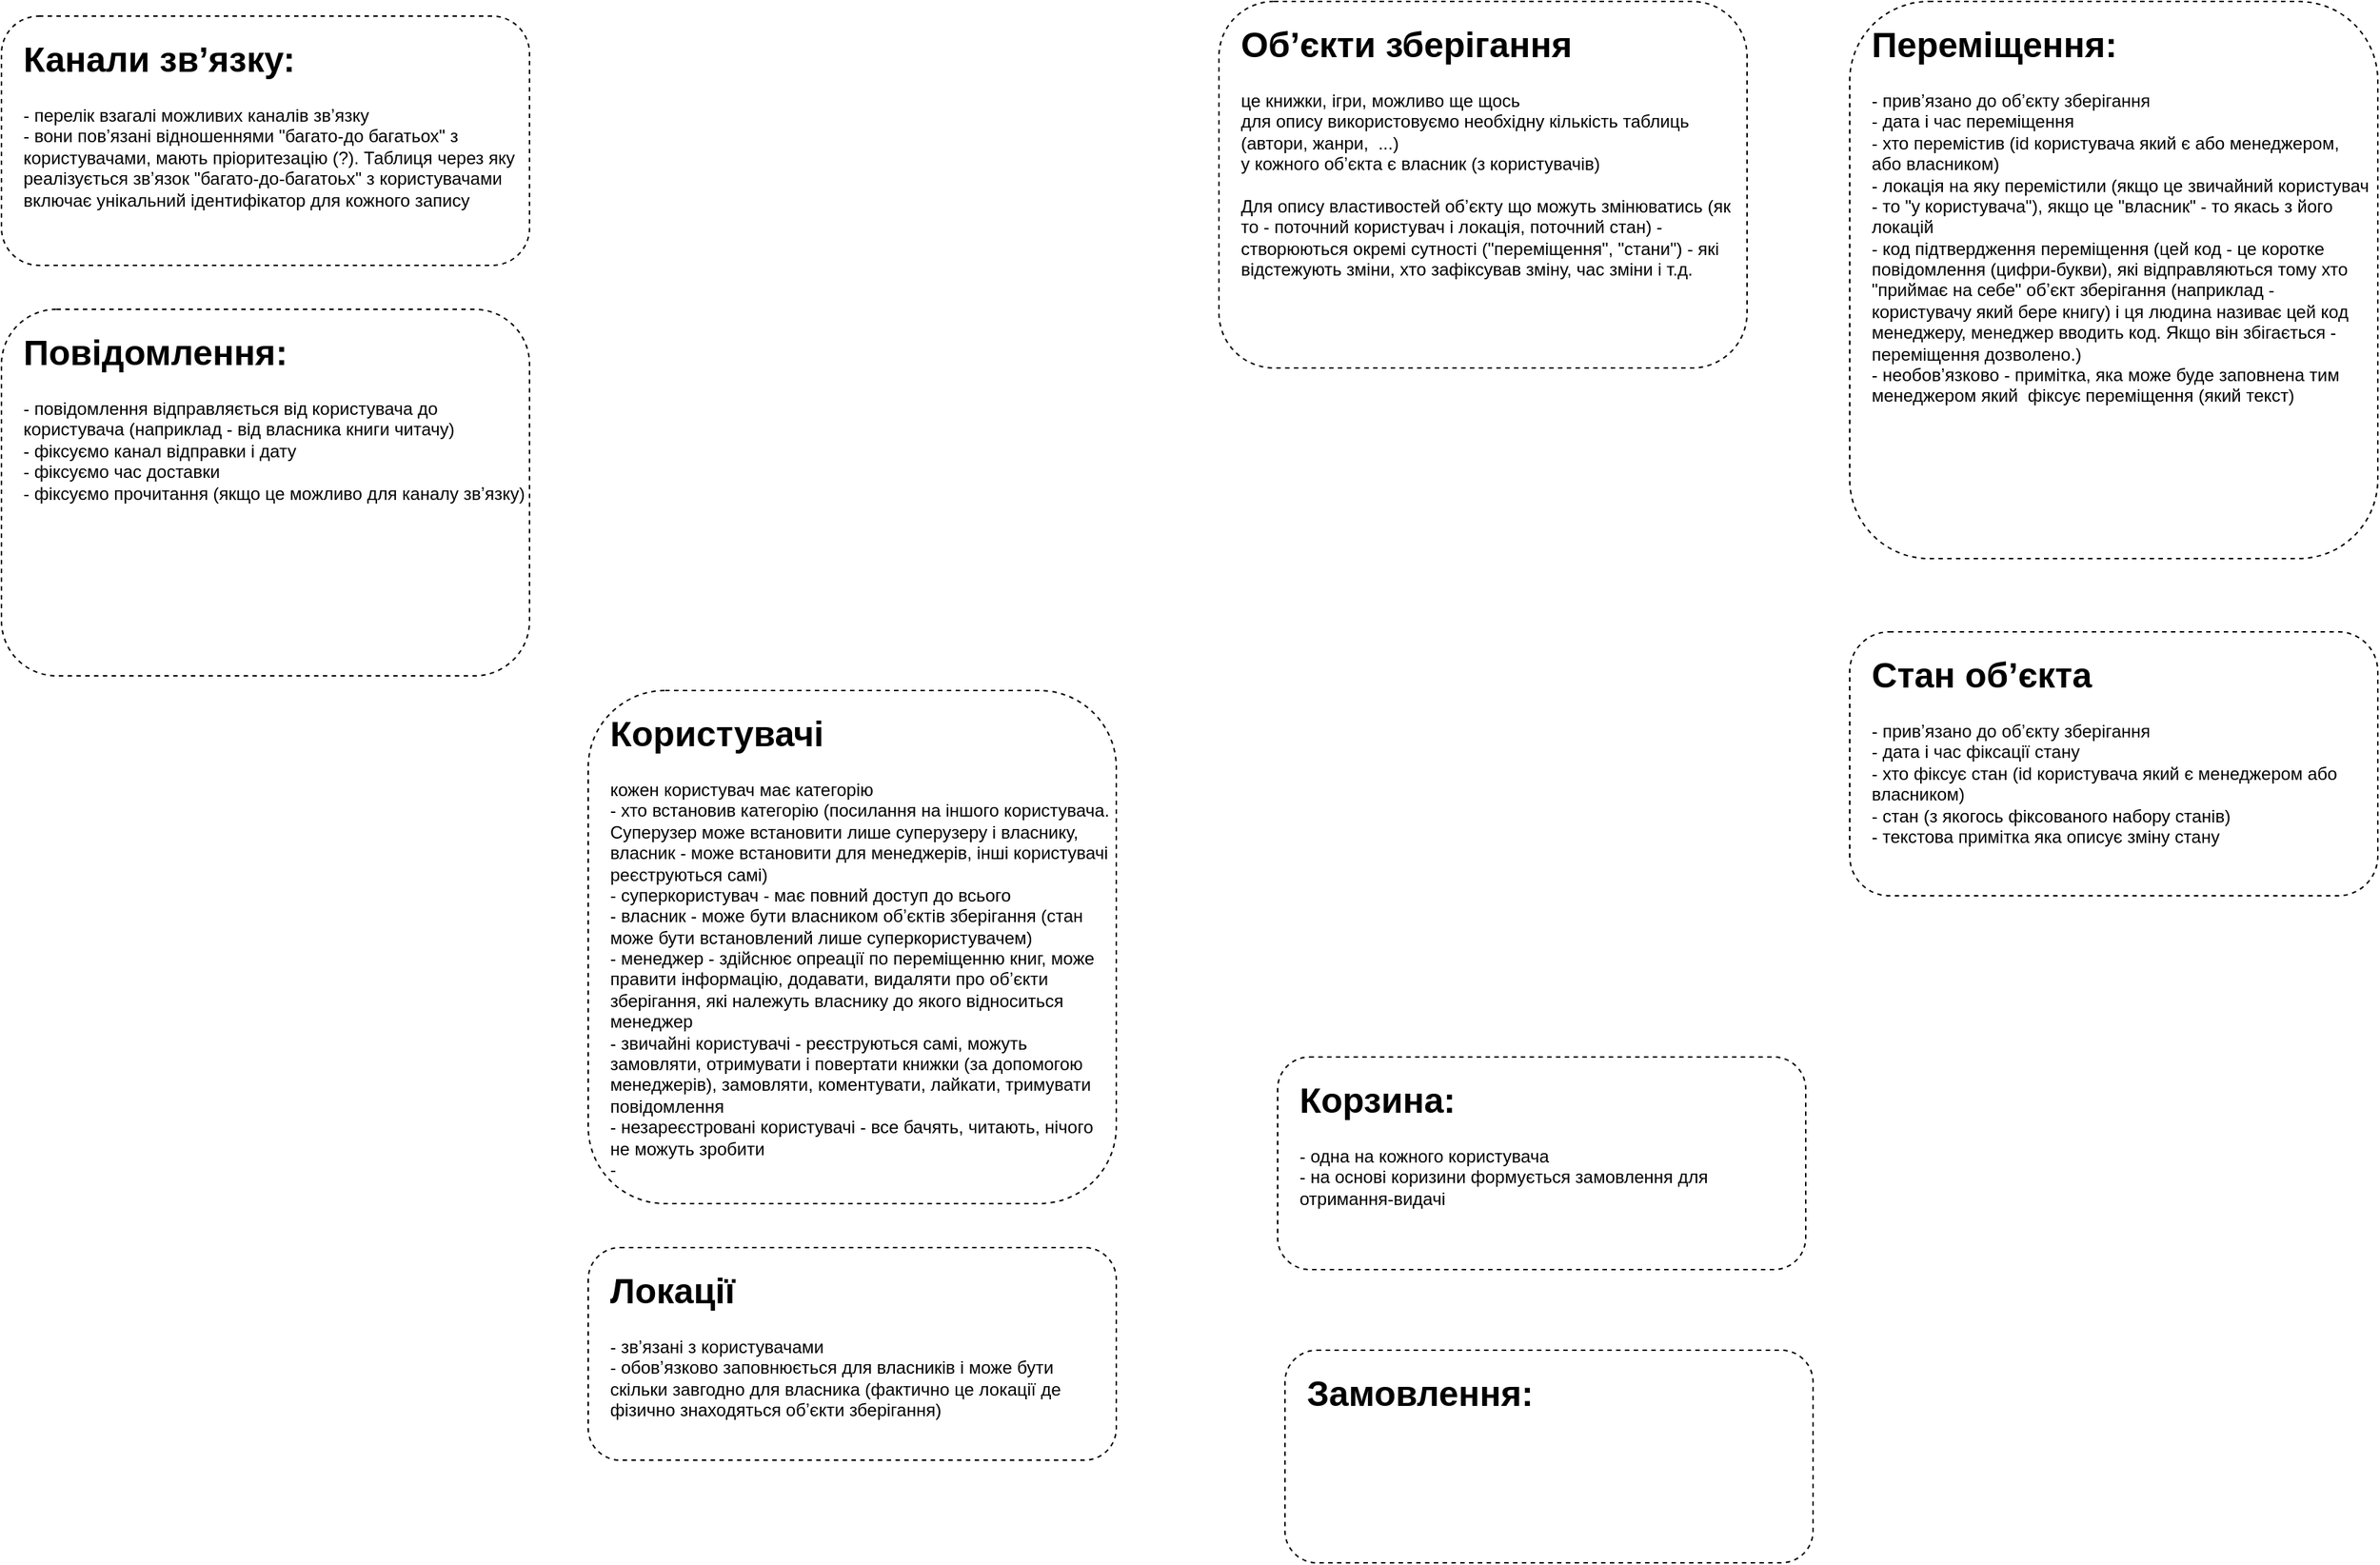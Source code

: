 <mxfile version="20.5.3" type="embed"><diagram id="23iRSUPoRavnBvh4doch" name="Page-1"><mxGraphModel dx="2052" dy="696" grid="1" gridSize="10" guides="1" tooltips="1" connect="1" arrows="1" fold="1" page="1" pageScale="1" pageWidth="827" pageHeight="1169" math="0" shadow="0"><root><mxCell id="0"/><mxCell id="1" parent="0"/><mxCell id="2" value="" style="rounded=1;whiteSpace=wrap;html=1;dashed=1;fillColor=none;" parent="1" vertex="1"><mxGeometry x="30" y="40" width="360" height="250" as="geometry"/></mxCell><mxCell id="3" value="&lt;h1&gt;Обʼєкти зберігання&lt;/h1&gt;&lt;div&gt;це книжки, ігри, можливо ще щось&lt;/div&gt;&lt;div&gt;для опису використовуємо необхідну кількість таблиць (автори, жанри,&amp;nbsp; ...)&lt;/div&gt;&lt;div&gt;у кожного обʼєкта є власник (з користувачів)&lt;/div&gt;&lt;div&gt;&lt;br&gt;&lt;/div&gt;&lt;div&gt;Для опису властивостей обʼєкту що можуть змінюватись (як то - поточний користувач і локація, поточний стан) - створюються окремі сутності (&quot;переміщення&quot;, &quot;стани&quot;) - які&amp;nbsp; відстежують зміни, хто зафіксував зміну, час зміни і т.д.&lt;/div&gt;" style="text;html=1;strokeColor=none;fillColor=none;spacing=5;spacingTop=-20;whiteSpace=wrap;overflow=hidden;rounded=0;dashed=1;" parent="1" vertex="1"><mxGeometry x="40" y="50" width="350" height="230" as="geometry"/></mxCell><mxCell id="4" value="" style="rounded=1;whiteSpace=wrap;html=1;dashed=1;fillColor=none;" parent="1" vertex="1"><mxGeometry x="460" y="40" width="360" height="380" as="geometry"/></mxCell><mxCell id="5" value="&lt;h1&gt;Переміщення:&lt;/h1&gt;&lt;div&gt;- привʼязано до обʼєкту зберігання&lt;/div&gt;&lt;div&gt;- дата і час переміщення&lt;/div&gt;&lt;div&gt;- хто перемістив (id користувача який є або менеджером, або власником)&lt;/div&gt;&lt;div&gt;- локація на яку перемістили (якщо це звичайний користувач - то &quot;у користувача&quot;), якщо це &quot;власник&quot; - то якась з його локацій&lt;/div&gt;&lt;div&gt;- код підтвердження переміщення (цей код - це коротке повідомлення (цифри-букви), які відправляються тому хто &quot;приймає на себе&quot; обʼєкт зберігання (наприклад - користувачу який бере книгу) і ця людина називає цей код менеджеру, менеджер вводить код. Якщо він збігається - переміщення дозволено.)&lt;/div&gt;&lt;div&gt;- необовʼязково - примітка, яка може буде заповнена тим менеджером який&amp;nbsp; фіксує переміщення (який текст)&lt;/div&gt;" style="text;html=1;strokeColor=none;fillColor=none;spacing=5;spacingTop=-20;whiteSpace=wrap;overflow=hidden;rounded=0;dashed=1;" parent="1" vertex="1"><mxGeometry x="470" y="50" width="350" height="400" as="geometry"/></mxCell><mxCell id="6" value="" style="rounded=1;whiteSpace=wrap;html=1;dashed=1;fillColor=none;" parent="1" vertex="1"><mxGeometry x="460" y="470" width="360" height="180" as="geometry"/></mxCell><mxCell id="7" value="&lt;h1&gt;Стан обʼєкта&lt;/h1&gt;&lt;div&gt;- привʼязано до обʼєкту зберігання&lt;/div&gt;&lt;div&gt;- дата і час фіксації стану&lt;/div&gt;&lt;div&gt;- хто фіксує стан (id користувача який є менеджером або власником)&lt;/div&gt;&lt;div&gt;- стан (з якогось фіксованого набору станів)&lt;/div&gt;&lt;div&gt;- текстова примітка яка описує зміну стану&lt;/div&gt;" style="text;html=1;strokeColor=none;fillColor=none;spacing=5;spacingTop=-20;whiteSpace=wrap;overflow=hidden;rounded=0;dashed=1;" parent="1" vertex="1"><mxGeometry x="470" y="480" width="350" height="150" as="geometry"/></mxCell><mxCell id="8" value="" style="rounded=1;whiteSpace=wrap;html=1;dashed=1;fillColor=none;" parent="1" vertex="1"><mxGeometry x="-400" y="510" width="360" height="350" as="geometry"/></mxCell><mxCell id="9" value="&lt;h1&gt;Користувачі&lt;/h1&gt;&lt;div&gt;кожен користувач має категорію&lt;/div&gt;&lt;div&gt;&lt;span style=&quot;background-color: initial;&quot;&gt;- хто встановив категорію (посилання на іншого користувача. Суперузер може встановити лише суперузеру і власнику, власник - може встановити для менеджерів, інші користувачі реєструються самі)&lt;/span&gt;&lt;/div&gt;&lt;div&gt;&lt;span style=&quot;background-color: initial;&quot;&gt;- суперкористувач - має повний доступ до всього&lt;/span&gt;&lt;/div&gt;&lt;div&gt;- власник - може бути власником обʼєктів зберігання (стан може бути встановлений лише суперкористувачем)&lt;/div&gt;&lt;div&gt;- менеджер - здійснює опреації по переміщенню книг, може правити інформацію, додавати, видаляти про обʼєкти зберігання, які належуть власнику до якого відноситься менеджер&lt;/div&gt;&lt;div&gt;- звичайні користувачі - реєструються самі, можуть замовляти, отримувати і повертати книжки (за допомогою менеджерів), замовляти, коментувати, лайкати, тримувати повідомлення&lt;/div&gt;&lt;div&gt;- незареєстровані користувачі - все бачять, читають, нічого не можуть зробити&lt;/div&gt;&lt;div&gt;-&lt;/div&gt;" style="text;html=1;strokeColor=none;fillColor=none;spacing=5;spacingTop=-20;whiteSpace=wrap;overflow=hidden;rounded=0;dashed=1;" parent="1" vertex="1"><mxGeometry x="-390" y="520" width="350" height="340" as="geometry"/></mxCell><mxCell id="12" value="" style="rounded=1;whiteSpace=wrap;html=1;dashed=1;fillColor=none;" parent="1" vertex="1"><mxGeometry x="-400" y="890" width="360" height="145" as="geometry"/></mxCell><mxCell id="13" value="&lt;h1&gt;Локації&lt;/h1&gt;&lt;div&gt;- звʼязані з користувачами&lt;/div&gt;&lt;div&gt;- обовʼязково заповнюється для власників і може бути скільки завгодно для власника (фактично це локації де фізично знаходяться обʼєкти зберігання)&lt;/div&gt;" style="text;html=1;strokeColor=none;fillColor=none;spacing=5;spacingTop=-20;whiteSpace=wrap;overflow=hidden;rounded=0;dashed=1;" parent="1" vertex="1"><mxGeometry x="-390" y="900" width="350" height="125" as="geometry"/></mxCell><mxCell id="14" value="" style="rounded=1;whiteSpace=wrap;html=1;dashed=1;fillColor=none;" vertex="1" parent="1"><mxGeometry x="-800" y="50" width="360" height="170" as="geometry"/></mxCell><mxCell id="15" value="&lt;h1&gt;Канали звʼязку:&lt;/h1&gt;&lt;div&gt;- перелік взагалі можливих каналів звʼязку&lt;/div&gt;&lt;div&gt;- вони повʼязані відношеннями &quot;багато-до багатьох&quot; з користувачами, мають пріоритезацію (?). Таблиця через яку реалізується звʼязок &quot;багато-до-багатоьх&quot; з користувачами включає унікальний ідентифікатор для кожного запису&lt;/div&gt;&lt;div&gt;&lt;br&gt;&lt;/div&gt;" style="text;html=1;strokeColor=none;fillColor=none;spacing=5;spacingTop=-20;whiteSpace=wrap;overflow=hidden;rounded=0;dashed=1;" vertex="1" parent="1"><mxGeometry x="-790" y="60" width="350" height="150" as="geometry"/></mxCell><mxCell id="16" value="" style="rounded=1;whiteSpace=wrap;html=1;dashed=1;fillColor=none;" vertex="1" parent="1"><mxGeometry x="-800" y="250" width="360" height="250" as="geometry"/></mxCell><mxCell id="17" value="&lt;h1&gt;Повідомлення:&lt;/h1&gt;&lt;div&gt;- повідомлення відправляється від користувача до користувача (наприклад - від власника книги читачу)&lt;/div&gt;&lt;div&gt;- фіксуємо канал відправки і дату&lt;/div&gt;&lt;div&gt;- фіксуємо час доставки&lt;/div&gt;&lt;div&gt;- фіксуємо прочитання (якщо це можливо для каналу звʼязку)&lt;/div&gt;&lt;div&gt;&lt;br&gt;&lt;/div&gt;" style="text;html=1;strokeColor=none;fillColor=none;spacing=5;spacingTop=-20;whiteSpace=wrap;overflow=hidden;rounded=0;dashed=1;" vertex="1" parent="1"><mxGeometry x="-790" y="260" width="350" height="230" as="geometry"/></mxCell><mxCell id="18" value="" style="rounded=1;whiteSpace=wrap;html=1;dashed=1;fillColor=none;" vertex="1" parent="1"><mxGeometry x="70" y="760" width="360" height="145" as="geometry"/></mxCell><mxCell id="19" value="&lt;h1&gt;Корзина:&lt;/h1&gt;&lt;div&gt;- одна на кожного користувача&lt;/div&gt;&lt;div&gt;- на основі коризини формується замовлення для отримання-видачі&lt;/div&gt;" style="text;html=1;strokeColor=none;fillColor=none;spacing=5;spacingTop=-20;whiteSpace=wrap;overflow=hidden;rounded=0;dashed=1;" vertex="1" parent="1"><mxGeometry x="80" y="770" width="350" height="125" as="geometry"/></mxCell><mxCell id="20" value="" style="rounded=1;whiteSpace=wrap;html=1;dashed=1;fillColor=none;" vertex="1" parent="1"><mxGeometry x="75" y="960" width="360" height="145" as="geometry"/></mxCell><mxCell id="21" value="&lt;h1&gt;Замовлення:&lt;/h1&gt;" style="text;html=1;strokeColor=none;fillColor=none;spacing=5;spacingTop=-20;whiteSpace=wrap;overflow=hidden;rounded=0;dashed=1;" vertex="1" parent="1"><mxGeometry x="85" y="970" width="350" height="125" as="geometry"/></mxCell></root></mxGraphModel></diagram></mxfile>